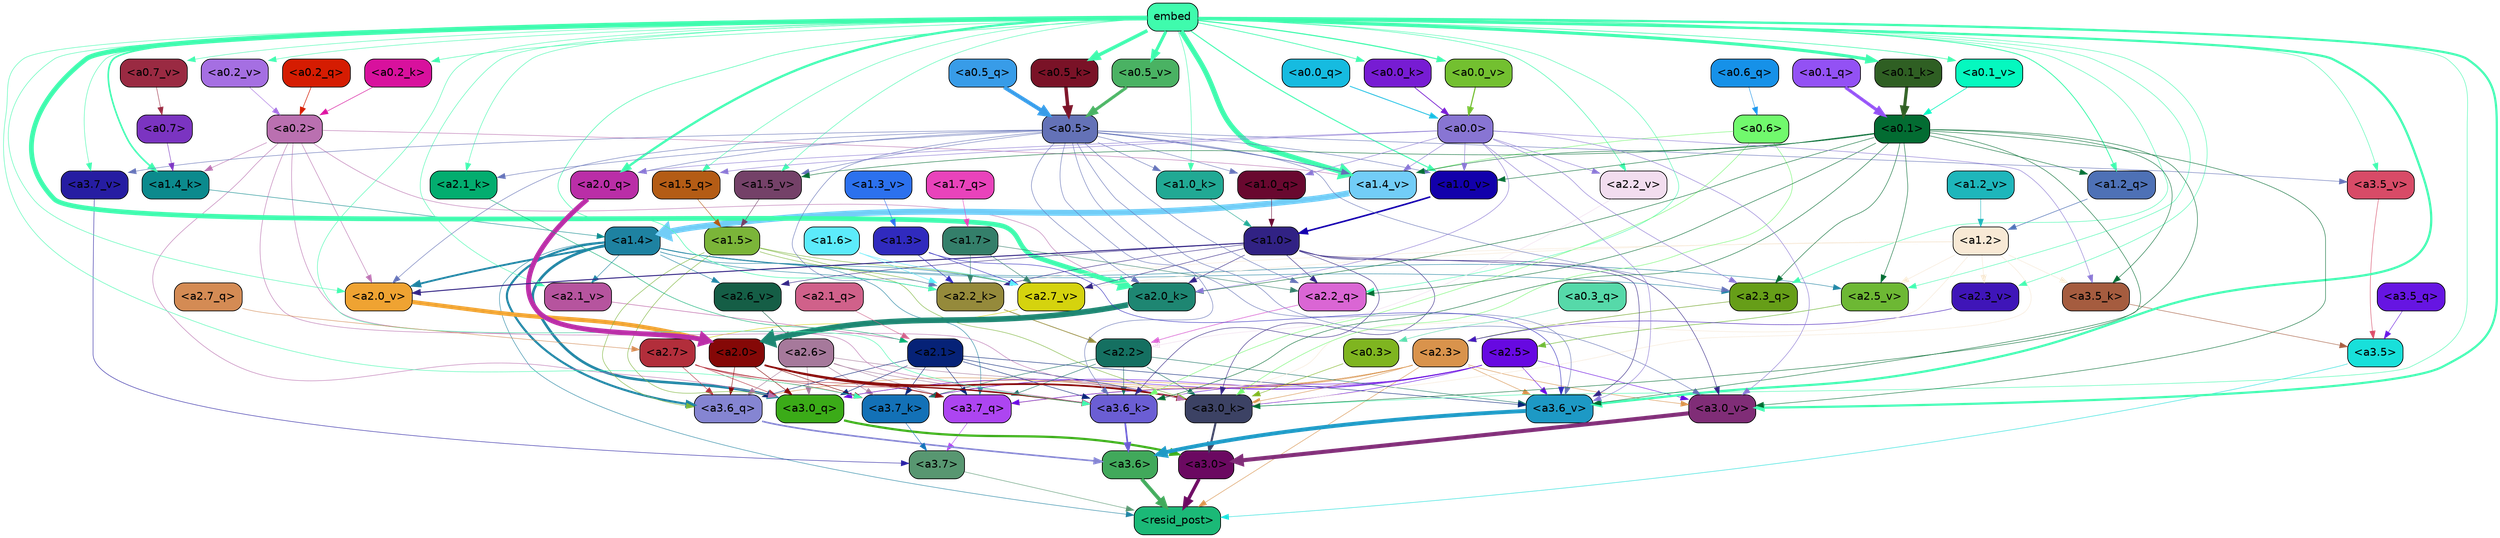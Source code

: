 strict digraph "" {
	graph [bgcolor=transparent,
		layout=dot,
		overlap=false,
		splines=true
	];
	"<a3.7>"	[color=black,
		fillcolor="#589771",
		fontname=Helvetica,
		shape=box,
		style="filled, rounded"];
	"<resid_post>"	[color=black,
		fillcolor="#1bb977",
		fontname=Helvetica,
		shape=box,
		style="filled, rounded"];
	"<a3.7>" -> "<resid_post>"	[color="#589771",
		penwidth=0.6];
	"<a3.6>"	[color=black,
		fillcolor="#41a95b",
		fontname=Helvetica,
		shape=box,
		style="filled, rounded"];
	"<a3.6>" -> "<resid_post>"	[color="#41a95b",
		penwidth=4.646730065345764];
	"<a3.5>"	[color=black,
		fillcolor="#18e0da",
		fontname=Helvetica,
		shape=box,
		style="filled, rounded"];
	"<a3.5>" -> "<resid_post>"	[color="#18e0da",
		penwidth=0.6];
	"<a3.0>"	[color=black,
		fillcolor="#6b0961",
		fontname=Helvetica,
		shape=box,
		style="filled, rounded"];
	"<a3.0>" -> "<resid_post>"	[color="#6b0961",
		penwidth=4.323132634162903];
	"<a2.3>"	[color=black,
		fillcolor="#d9934c",
		fontname=Helvetica,
		shape=box,
		style="filled, rounded"];
	"<a2.3>" -> "<resid_post>"	[color="#d9934c",
		penwidth=0.6];
	"<a3.7_q>"	[color=black,
		fillcolor="#ad45f1",
		fontname=Helvetica,
		shape=box,
		style="filled, rounded"];
	"<a2.3>" -> "<a3.7_q>"	[color="#d9934c",
		penwidth=0.6];
	"<a3.6_q>"	[color=black,
		fillcolor="#8585d2",
		fontname=Helvetica,
		shape=box,
		style="filled, rounded"];
	"<a2.3>" -> "<a3.6_q>"	[color="#d9934c",
		penwidth=0.6];
	"<a3.0_q>"	[color=black,
		fillcolor="#3bab18",
		fontname=Helvetica,
		shape=box,
		style="filled, rounded"];
	"<a2.3>" -> "<a3.0_q>"	[color="#d9934c",
		penwidth=0.6];
	"<a3.7_k>"	[color=black,
		fillcolor="#1371b7",
		fontname=Helvetica,
		shape=box,
		style="filled, rounded"];
	"<a2.3>" -> "<a3.7_k>"	[color="#d9934c",
		penwidth=0.6];
	"<a3.0_k>"	[color=black,
		fillcolor="#3c4264",
		fontname=Helvetica,
		shape=box,
		style="filled, rounded"];
	"<a2.3>" -> "<a3.0_k>"	[color="#d9934c",
		penwidth=0.6];
	"<a3.6_v>"	[color=black,
		fillcolor="#1d99c5",
		fontname=Helvetica,
		shape=box,
		style="filled, rounded"];
	"<a2.3>" -> "<a3.6_v>"	[color="#d9934c",
		penwidth=0.6];
	"<a3.0_v>"	[color=black,
		fillcolor="#802d77",
		fontname=Helvetica,
		shape=box,
		style="filled, rounded"];
	"<a2.3>" -> "<a3.0_v>"	[color="#d9934c",
		penwidth=0.6];
	"<a1.4>"	[color=black,
		fillcolor="#1e82a1",
		fontname=Helvetica,
		shape=box,
		style="filled, rounded"];
	"<a1.4>" -> "<resid_post>"	[color="#1e82a1",
		penwidth=0.6];
	"<a1.4>" -> "<a3.7_q>"	[color="#1e82a1",
		penwidth=0.6];
	"<a1.4>" -> "<a3.6_q>"	[color="#1e82a1",
		penwidth=2.700703263282776];
	"<a1.4>" -> "<a3.0_q>"	[color="#1e82a1",
		penwidth=3.34255850315094];
	"<a2.3_q>"	[color=black,
		fillcolor="#669e18",
		fontname=Helvetica,
		shape=box,
		style="filled, rounded"];
	"<a1.4>" -> "<a2.3_q>"	[color="#1e82a1",
		penwidth=0.6];
	"<a2.2_k>"	[color=black,
		fillcolor="#958a3b",
		fontname=Helvetica,
		shape=box,
		style="filled, rounded"];
	"<a1.4>" -> "<a2.2_k>"	[color="#1e82a1",
		penwidth=0.6];
	"<a2.7_v>"	[color=black,
		fillcolor="#d5d30e",
		fontname=Helvetica,
		shape=box,
		style="filled, rounded"];
	"<a1.4>" -> "<a2.7_v>"	[color="#1e82a1",
		penwidth=0.6];
	"<a2.6_v>"	[color=black,
		fillcolor="#155e46",
		fontname=Helvetica,
		shape=box,
		style="filled, rounded"];
	"<a1.4>" -> "<a2.6_v>"	[color="#1e82a1",
		penwidth=0.6];
	"<a2.5_v>"	[color=black,
		fillcolor="#6db834",
		fontname=Helvetica,
		shape=box,
		style="filled, rounded"];
	"<a1.4>" -> "<a2.5_v>"	[color="#1e82a1",
		penwidth=0.6];
	"<a2.1_v>"	[color=black,
		fillcolor="#b6549e",
		fontname=Helvetica,
		shape=box,
		style="filled, rounded"];
	"<a1.4>" -> "<a2.1_v>"	[color="#1e82a1",
		penwidth=0.6];
	"<a2.0_v>"	[color=black,
		fillcolor="#efa332",
		fontname=Helvetica,
		shape=box,
		style="filled, rounded"];
	"<a1.4>" -> "<a2.0_v>"	[color="#1e82a1",
		penwidth=2.387977123260498];
	"<a3.7_q>" -> "<a3.7>"	[color="#ad45f1",
		penwidth=0.6];
	"<a3.6_q>" -> "<a3.6>"	[color="#8585d2",
		penwidth=2.03758105635643];
	"<a3.5_q>"	[color=black,
		fillcolor="#6615e2",
		fontname=Helvetica,
		shape=box,
		style="filled, rounded"];
	"<a3.5_q>" -> "<a3.5>"	[color="#6615e2",
		penwidth=0.6];
	"<a3.0_q>" -> "<a3.0>"	[color="#3bab18",
		penwidth=2.8638100624084473];
	"<a3.7_k>" -> "<a3.7>"	[color="#1371b7",
		penwidth=0.6];
	"<a3.6_k>"	[color=black,
		fillcolor="#6b5ed4",
		fontname=Helvetica,
		shape=box,
		style="filled, rounded"];
	"<a3.6_k>" -> "<a3.6>"	[color="#6b5ed4",
		penwidth=2.174198240041733];
	"<a3.5_k>"	[color=black,
		fillcolor="#a55c3f",
		fontname=Helvetica,
		shape=box,
		style="filled, rounded"];
	"<a3.5_k>" -> "<a3.5>"	[color="#a55c3f",
		penwidth=0.6];
	"<a3.0_k>" -> "<a3.0>"	[color="#3c4264",
		penwidth=2.6274144649505615];
	"<a3.7_v>"	[color=black,
		fillcolor="#261da2",
		fontname=Helvetica,
		shape=box,
		style="filled, rounded"];
	"<a3.7_v>" -> "<a3.7>"	[color="#261da2",
		penwidth=0.6];
	"<a3.6_v>" -> "<a3.6>"	[color="#1d99c5",
		penwidth=5.002329230308533];
	"<a3.5_v>"	[color=black,
		fillcolor="#d84b67",
		fontname=Helvetica,
		shape=box,
		style="filled, rounded"];
	"<a3.5_v>" -> "<a3.5>"	[color="#d84b67",
		penwidth=0.6];
	"<a3.0_v>" -> "<a3.0>"	[color="#802d77",
		penwidth=5.188832879066467];
	"<a2.7>"	[color=black,
		fillcolor="#b22e3b",
		fontname=Helvetica,
		shape=box,
		style="filled, rounded"];
	"<a2.7>" -> "<a3.7_q>"	[color="#b22e3b",
		penwidth=0.6];
	"<a2.7>" -> "<a3.6_q>"	[color="#b22e3b",
		penwidth=0.6];
	"<a2.7>" -> "<a3.0_q>"	[color="#b22e3b",
		penwidth=0.6];
	"<a2.7>" -> "<a3.7_k>"	[color="#b22e3b",
		penwidth=0.6];
	"<a2.7>" -> "<a3.0_k>"	[color="#b22e3b",
		penwidth=0.6];
	"<a2.6>"	[color=black,
		fillcolor="#a6799b",
		fontname=Helvetica,
		shape=box,
		style="filled, rounded"];
	"<a2.6>" -> "<a3.7_q>"	[color="#a6799b",
		penwidth=0.6];
	"<a2.6>" -> "<a3.6_q>"	[color="#a6799b",
		penwidth=0.6];
	"<a2.6>" -> "<a3.0_q>"	[color="#a6799b",
		penwidth=0.6];
	"<a2.6>" -> "<a3.7_k>"	[color="#a6799b",
		penwidth=0.6];
	"<a2.6>" -> "<a3.6_k>"	[color="#a6799b",
		penwidth=0.6];
	"<a2.6>" -> "<a3.0_k>"	[color="#a6799b",
		penwidth=0.6];
	"<a2.5>"	[color=black,
		fillcolor="#6709e1",
		fontname=Helvetica,
		shape=box,
		style="filled, rounded"];
	"<a2.5>" -> "<a3.7_q>"	[color="#6709e1",
		penwidth=0.6];
	"<a2.5>" -> "<a3.0_q>"	[color="#6709e1",
		penwidth=0.6];
	"<a2.5>" -> "<a3.7_k>"	[color="#6709e1",
		penwidth=0.6];
	"<a2.5>" -> "<a3.6_k>"	[color="#6709e1",
		penwidth=0.6];
	"<a2.5>" -> "<a3.0_k>"	[color="#6709e1",
		penwidth=0.6];
	"<a2.5>" -> "<a3.6_v>"	[color="#6709e1",
		penwidth=0.6];
	"<a2.5>" -> "<a3.0_v>"	[color="#6709e1",
		penwidth=0.6];
	"<a2.2>"	[color=black,
		fillcolor="#157061",
		fontname=Helvetica,
		shape=box,
		style="filled, rounded"];
	"<a2.2>" -> "<a3.7_q>"	[color="#157061",
		penwidth=0.6];
	"<a2.2>" -> "<a3.7_k>"	[color="#157061",
		penwidth=0.6];
	"<a2.2>" -> "<a3.6_k>"	[color="#157061",
		penwidth=0.6];
	"<a2.2>" -> "<a3.0_k>"	[color="#157061",
		penwidth=0.6];
	"<a2.2>" -> "<a3.6_v>"	[color="#157061",
		penwidth=0.6];
	"<a2.1>"	[color=black,
		fillcolor="#062277",
		fontname=Helvetica,
		shape=box,
		style="filled, rounded"];
	"<a2.1>" -> "<a3.7_q>"	[color="#062277",
		penwidth=0.6];
	"<a2.1>" -> "<a3.6_q>"	[color="#062277",
		penwidth=0.6];
	"<a2.1>" -> "<a3.0_q>"	[color="#062277",
		penwidth=0.6];
	"<a2.1>" -> "<a3.7_k>"	[color="#062277",
		penwidth=0.6];
	"<a2.1>" -> "<a3.6_k>"	[color="#062277",
		penwidth=0.6];
	"<a2.1>" -> "<a3.0_k>"	[color="#062277",
		penwidth=0.6];
	"<a2.1>" -> "<a3.6_v>"	[color="#062277",
		penwidth=0.6];
	"<a2.0>"	[color=black,
		fillcolor="#850807",
		fontname=Helvetica,
		shape=box,
		style="filled, rounded"];
	"<a2.0>" -> "<a3.7_q>"	[color="#850807",
		penwidth=0.6];
	"<a2.0>" -> "<a3.6_q>"	[color="#850807",
		penwidth=0.6];
	"<a2.0>" -> "<a3.0_q>"	[color="#850807",
		penwidth=0.6];
	"<a2.0>" -> "<a3.7_k>"	[color="#850807",
		penwidth=0.6];
	"<a2.0>" -> "<a3.6_k>"	[color="#850807",
		penwidth=1.6454488784074783];
	"<a2.0>" -> "<a3.0_k>"	[color="#850807",
		penwidth=2.2218968719244003];
	"<a1.5>"	[color=black,
		fillcolor="#7bb539",
		fontname=Helvetica,
		shape=box,
		style="filled, rounded"];
	"<a1.5>" -> "<a3.6_q>"	[color="#7bb539",
		penwidth=0.6];
	"<a1.5>" -> "<a3.0_q>"	[color="#7bb539",
		penwidth=0.6];
	"<a1.5>" -> "<a3.0_k>"	[color="#7bb539",
		penwidth=0.6];
	"<a1.5>" -> "<a2.2_k>"	[color="#7bb539",
		penwidth=0.6];
	"<a1.5>" -> "<a2.7_v>"	[color="#7bb539",
		penwidth=0.6];
	"<a0.2>"	[color=black,
		fillcolor="#ba70b0",
		fontname=Helvetica,
		shape=box,
		style="filled, rounded"];
	"<a0.2>" -> "<a3.0_q>"	[color="#ba70b0",
		penwidth=0.6];
	"<a0.2>" -> "<a3.6_k>"	[color="#ba70b0",
		penwidth=0.6];
	"<a0.2>" -> "<a3.0_k>"	[color="#ba70b0",
		penwidth=0.6];
	"<a2.0_k>"	[color=black,
		fillcolor="#1e8672",
		fontname=Helvetica,
		shape=box,
		style="filled, rounded"];
	"<a0.2>" -> "<a2.0_k>"	[color="#ba70b0",
		penwidth=0.6];
	"<a0.2>" -> "<a2.0_v>"	[color="#ba70b0",
		penwidth=0.6];
	"<a1.4_k>"	[color=black,
		fillcolor="#0c8a8d",
		fontname=Helvetica,
		shape=box,
		style="filled, rounded"];
	"<a0.2>" -> "<a1.4_k>"	[color="#ba70b0",
		penwidth=0.6];
	"<a1.4_v>"	[color=black,
		fillcolor="#72cdf7",
		fontname=Helvetica,
		shape=box,
		style="filled, rounded"];
	"<a0.2>" -> "<a1.4_v>"	[color="#ba70b0",
		penwidth=0.6];
	embed	[color=black,
		fillcolor="#3ffbad",
		fontname=Helvetica,
		shape=box,
		style="filled, rounded"];
	embed -> "<a3.7_k>"	[color="#3ffbad",
		penwidth=0.6];
	embed -> "<a3.6_k>"	[color="#3ffbad",
		penwidth=0.6];
	embed -> "<a3.0_k>"	[color="#3ffbad",
		penwidth=0.6];
	embed -> "<a3.7_v>"	[color="#3ffbad",
		penwidth=0.6];
	embed -> "<a3.6_v>"	[color="#3ffbad",
		penwidth=2.8301228284835815];
	embed -> "<a3.5_v>"	[color="#3ffbad",
		penwidth=0.6];
	embed -> "<a3.0_v>"	[color="#3ffbad",
		penwidth=2.7660785913467407];
	embed -> "<a2.3_q>"	[color="#3ffbad",
		penwidth=0.6];
	"<a2.2_q>"	[color=black,
		fillcolor="#da66d4",
		fontname=Helvetica,
		shape=box,
		style="filled, rounded"];
	embed -> "<a2.2_q>"	[color="#3ffbad",
		penwidth=0.6];
	"<a2.0_q>"	[color=black,
		fillcolor="#ba2ea7",
		fontname=Helvetica,
		shape=box,
		style="filled, rounded"];
	embed -> "<a2.0_q>"	[color="#3ffbad",
		penwidth=2.918822765350342];
	embed -> "<a2.2_k>"	[color="#3ffbad",
		penwidth=0.7099294662475586];
	"<a2.1_k>"	[color=black,
		fillcolor="#03ad6f",
		fontname=Helvetica,
		shape=box,
		style="filled, rounded"];
	embed -> "<a2.1_k>"	[color="#3ffbad",
		penwidth=0.6];
	embed -> "<a2.0_k>"	[color="#3ffbad",
		penwidth=6.075345039367676];
	embed -> "<a2.5_v>"	[color="#3ffbad",
		penwidth=0.6];
	"<a2.3_v>"	[color=black,
		fillcolor="#3f15b8",
		fontname=Helvetica,
		shape=box,
		style="filled, rounded"];
	embed -> "<a2.3_v>"	[color="#3ffbad",
		penwidth=0.6];
	"<a2.2_v>"	[color=black,
		fillcolor="#f2ddef",
		fontname=Helvetica,
		shape=box,
		style="filled, rounded"];
	embed -> "<a2.2_v>"	[color="#3ffbad",
		penwidth=0.6909599304199219];
	embed -> "<a2.1_v>"	[color="#3ffbad",
		penwidth=0.6];
	embed -> "<a2.0_v>"	[color="#3ffbad",
		penwidth=0.6];
	"<a1.5_q>"	[color=black,
		fillcolor="#b45c15",
		fontname=Helvetica,
		shape=box,
		style="filled, rounded"];
	embed -> "<a1.5_q>"	[color="#3ffbad",
		penwidth=0.6];
	"<a1.2_q>"	[color=black,
		fillcolor="#4e71b6",
		fontname=Helvetica,
		shape=box,
		style="filled, rounded"];
	embed -> "<a1.2_q>"	[color="#3ffbad",
		penwidth=1.1075286865234375];
	embed -> "<a1.4_k>"	[color="#3ffbad",
		penwidth=2.043105125427246];
	"<a1.0_k>"	[color=black,
		fillcolor="#21a994",
		fontname=Helvetica,
		shape=box,
		style="filled, rounded"];
	embed -> "<a1.0_k>"	[color="#3ffbad",
		penwidth=0.6];
	"<a1.5_v>"	[color=black,
		fillcolor="#744168",
		fontname=Helvetica,
		shape=box,
		style="filled, rounded"];
	embed -> "<a1.5_v>"	[color="#3ffbad",
		penwidth=0.6];
	embed -> "<a1.4_v>"	[color="#3ffbad",
		penwidth=6.46385931968689];
	"<a1.0_v>"	[color=black,
		fillcolor="#1200ab",
		fontname=Helvetica,
		shape=box,
		style="filled, rounded"];
	embed -> "<a1.0_v>"	[color="#3ffbad",
		penwidth=1.273291826248169];
	"<a0.5_k>"	[color=black,
		fillcolor="#7a1227",
		fontname=Helvetica,
		shape=box,
		style="filled, rounded"];
	embed -> "<a0.5_k>"	[color="#3ffbad",
		penwidth=4.426396369934082];
	"<a0.2_k>"	[color=black,
		fillcolor="#d8119d",
		fontname=Helvetica,
		shape=box,
		style="filled, rounded"];
	embed -> "<a0.2_k>"	[color="#3ffbad",
		penwidth=0.6546797752380371];
	"<a0.1_k>"	[color=black,
		fillcolor="#2f5f23",
		fontname=Helvetica,
		shape=box,
		style="filled, rounded"];
	embed -> "<a0.1_k>"	[color="#3ffbad",
		penwidth=3.930372714996338];
	"<a0.0_k>"	[color=black,
		fillcolor="#771cd3",
		fontname=Helvetica,
		shape=box,
		style="filled, rounded"];
	embed -> "<a0.0_k>"	[color="#3ffbad",
		penwidth=0.9408226013183594];
	"<a0.7_v>"	[color=black,
		fillcolor="#9a2a42",
		fontname=Helvetica,
		shape=box,
		style="filled, rounded"];
	embed -> "<a0.7_v>"	[color="#3ffbad",
		penwidth=0.6];
	"<a0.5_v>"	[color=black,
		fillcolor="#4ab263",
		fontname=Helvetica,
		shape=box,
		style="filled, rounded"];
	embed -> "<a0.5_v>"	[color="#3ffbad",
		penwidth=3.920696496963501];
	"<a0.2_v>"	[color=black,
		fillcolor="#a56fe2",
		fontname=Helvetica,
		shape=box,
		style="filled, rounded"];
	embed -> "<a0.2_v>"	[color="#3ffbad",
		penwidth=0.6];
	"<a0.1_v>"	[color=black,
		fillcolor="#05f8bf",
		fontname=Helvetica,
		shape=box,
		style="filled, rounded"];
	embed -> "<a0.1_v>"	[color="#3ffbad",
		penwidth=0.8145098686218262];
	"<a0.0_v>"	[color=black,
		fillcolor="#73c030",
		fontname=Helvetica,
		shape=box,
		style="filled, rounded"];
	embed -> "<a0.0_v>"	[color="#3ffbad",
		penwidth=1.426530361175537];
	"<a1.2>"	[color=black,
		fillcolor="#f8e9d5",
		fontname=Helvetica,
		shape=box,
		style="filled, rounded"];
	"<a1.2>" -> "<a3.6_k>"	[color="#f8e9d5",
		penwidth=0.6];
	"<a1.2>" -> "<a3.5_k>"	[color="#f8e9d5",
		penwidth=0.6];
	"<a1.2>" -> "<a3.0_k>"	[color="#f8e9d5",
		penwidth=0.6];
	"<a1.2>" -> "<a2.2_k>"	[color="#f8e9d5",
		penwidth=0.6];
	"<a1.2>" -> "<a2.7_v>"	[color="#f8e9d5",
		penwidth=0.6];
	"<a1.2>" -> "<a2.5_v>"	[color="#f8e9d5",
		penwidth=0.6];
	"<a1.2>" -> "<a2.3_v>"	[color="#f8e9d5",
		penwidth=0.6];
	"<a1.0>"	[color=black,
		fillcolor="#312284",
		fontname=Helvetica,
		shape=box,
		style="filled, rounded"];
	"<a1.0>" -> "<a3.6_k>"	[color="#312284",
		penwidth=0.6];
	"<a1.0>" -> "<a3.0_k>"	[color="#312284",
		penwidth=0.6];
	"<a1.0>" -> "<a3.6_v>"	[color="#312284",
		penwidth=0.6];
	"<a1.0>" -> "<a3.0_v>"	[color="#312284",
		penwidth=0.6];
	"<a1.0>" -> "<a2.2_q>"	[color="#312284",
		penwidth=0.6];
	"<a1.0>" -> "<a2.2_k>"	[color="#312284",
		penwidth=0.6];
	"<a1.0>" -> "<a2.0_k>"	[color="#312284",
		penwidth=0.6];
	"<a1.0>" -> "<a2.7_v>"	[color="#312284",
		penwidth=0.6];
	"<a1.0>" -> "<a2.6_v>"	[color="#312284",
		penwidth=0.6];
	"<a1.0>" -> "<a2.0_v>"	[color="#312284",
		penwidth=1.2435333728790283];
	"<a0.6>"	[color=black,
		fillcolor="#71f96d",
		fontname=Helvetica,
		shape=box,
		style="filled, rounded"];
	"<a0.6>" -> "<a3.6_k>"	[color="#71f96d",
		penwidth=0.6];
	"<a0.6>" -> "<a3.0_k>"	[color="#71f96d",
		penwidth=0.6];
	"<a0.6>" -> "<a1.4_v>"	[color="#71f96d",
		penwidth=0.6];
	"<a0.5>"	[color=black,
		fillcolor="#6472b7",
		fontname=Helvetica,
		shape=box,
		style="filled, rounded"];
	"<a0.5>" -> "<a3.6_k>"	[color="#6472b7",
		penwidth=0.6];
	"<a0.5>" -> "<a3.7_v>"	[color="#6472b7",
		penwidth=0.6];
	"<a0.5>" -> "<a3.6_v>"	[color="#6472b7",
		penwidth=0.6];
	"<a0.5>" -> "<a3.5_v>"	[color="#6472b7",
		penwidth=0.6];
	"<a0.5>" -> "<a3.0_v>"	[color="#6472b7",
		penwidth=0.6124261617660522];
	"<a0.5>" -> "<a2.3_q>"	[color="#6472b7",
		penwidth=0.6];
	"<a0.5>" -> "<a2.2_q>"	[color="#6472b7",
		penwidth=0.6];
	"<a0.5>" -> "<a2.0_q>"	[color="#6472b7",
		penwidth=0.6];
	"<a0.5>" -> "<a2.2_k>"	[color="#6472b7",
		penwidth=0.6];
	"<a0.5>" -> "<a2.1_k>"	[color="#6472b7",
		penwidth=0.6];
	"<a0.5>" -> "<a2.0_k>"	[color="#6472b7",
		penwidth=0.6112704277038574];
	"<a0.5>" -> "<a2.0_v>"	[color="#6472b7",
		penwidth=0.6];
	"<a1.0_q>"	[color=black,
		fillcolor="#69082f",
		fontname=Helvetica,
		shape=box,
		style="filled, rounded"];
	"<a0.5>" -> "<a1.0_q>"	[color="#6472b7",
		penwidth=0.6];
	"<a0.5>" -> "<a1.0_k>"	[color="#6472b7",
		penwidth=0.6];
	"<a0.5>" -> "<a1.5_v>"	[color="#6472b7",
		penwidth=0.6];
	"<a0.5>" -> "<a1.4_v>"	[color="#6472b7",
		penwidth=0.9145197868347168];
	"<a0.5>" -> "<a1.0_v>"	[color="#6472b7",
		penwidth=0.6];
	"<a0.1>"	[color=black,
		fillcolor="#036c32",
		fontname=Helvetica,
		shape=box,
		style="filled, rounded"];
	"<a0.1>" -> "<a3.6_k>"	[color="#036c32",
		penwidth=0.6];
	"<a0.1>" -> "<a3.5_k>"	[color="#036c32",
		penwidth=0.6];
	"<a0.1>" -> "<a3.0_k>"	[color="#036c32",
		penwidth=0.6];
	"<a0.1>" -> "<a3.6_v>"	[color="#036c32",
		penwidth=0.6];
	"<a0.1>" -> "<a3.0_v>"	[color="#036c32",
		penwidth=0.6];
	"<a0.1>" -> "<a2.3_q>"	[color="#036c32",
		penwidth=0.6];
	"<a0.1>" -> "<a2.2_q>"	[color="#036c32",
		penwidth=0.6];
	"<a0.1>" -> "<a2.0_k>"	[color="#036c32",
		penwidth=0.6];
	"<a0.1>" -> "<a2.5_v>"	[color="#036c32",
		penwidth=0.6];
	"<a0.1>" -> "<a1.2_q>"	[color="#036c32",
		penwidth=0.6];
	"<a0.1>" -> "<a1.5_v>"	[color="#036c32",
		penwidth=0.6];
	"<a0.1>" -> "<a1.4_v>"	[color="#036c32",
		penwidth=0.6];
	"<a0.1>" -> "<a1.0_v>"	[color="#036c32",
		penwidth=0.6];
	"<a0.0>"	[color=black,
		fillcolor="#8875d3",
		fontname=Helvetica,
		shape=box,
		style="filled, rounded"];
	"<a0.0>" -> "<a3.5_k>"	[color="#8875d3",
		penwidth=0.6];
	"<a0.0>" -> "<a3.6_v>"	[color="#8875d3",
		penwidth=0.6];
	"<a0.0>" -> "<a3.0_v>"	[color="#8875d3",
		penwidth=0.6];
	"<a0.0>" -> "<a2.3_q>"	[color="#8875d3",
		penwidth=0.6];
	"<a0.0>" -> "<a2.0_q>"	[color="#8875d3",
		penwidth=0.6];
	"<a0.0>" -> "<a2.0_k>"	[color="#8875d3",
		penwidth=0.6];
	"<a0.0>" -> "<a2.2_v>"	[color="#8875d3",
		penwidth=0.6];
	"<a0.0>" -> "<a1.5_q>"	[color="#8875d3",
		penwidth=0.6];
	"<a0.0>" -> "<a1.0_q>"	[color="#8875d3",
		penwidth=0.6];
	"<a0.0>" -> "<a1.4_v>"	[color="#8875d3",
		penwidth=0.6];
	"<a0.0>" -> "<a1.0_v>"	[color="#8875d3",
		penwidth=0.6];
	"<a0.3>"	[color=black,
		fillcolor="#7fb520",
		fontname=Helvetica,
		shape=box,
		style="filled, rounded"];
	"<a0.3>" -> "<a3.0_k>"	[color="#7fb520",
		penwidth=0.6];
	"<a1.3>"	[color=black,
		fillcolor="#302abe",
		fontname=Helvetica,
		shape=box,
		style="filled, rounded"];
	"<a1.3>" -> "<a3.6_v>"	[color="#302abe",
		penwidth=0.6];
	"<a1.3>" -> "<a2.2_k>"	[color="#302abe",
		penwidth=0.6];
	"<a1.3>" -> "<a2.7_v>"	[color="#302abe",
		penwidth=0.6];
	"<a2.7_q>"	[color=black,
		fillcolor="#d48b54",
		fontname=Helvetica,
		shape=box,
		style="filled, rounded"];
	"<a2.7_q>" -> "<a2.7>"	[color="#d48b54",
		penwidth=0.6];
	"<a2.3_q>" -> "<a2.3>"	[color="#669e18",
		penwidth=0.6];
	"<a2.2_q>" -> "<a2.2>"	[color="#da66d4",
		penwidth=0.8114519119262695];
	"<a2.1_q>"	[color=black,
		fillcolor="#d0618a",
		fontname=Helvetica,
		shape=box,
		style="filled, rounded"];
	"<a2.1_q>" -> "<a2.1>"	[color="#d0618a",
		penwidth=0.6];
	"<a2.0_q>" -> "<a2.0>"	[color="#ba2ea7",
		penwidth=6.2323237657547];
	"<a2.2_k>" -> "<a2.2>"	[color="#958a3b",
		penwidth=0.9331893920898438];
	"<a2.1_k>" -> "<a2.1>"	[color="#03ad6f",
		penwidth=0.6];
	"<a2.0_k>" -> "<a2.0>"	[color="#1e8672",
		penwidth=7.158664226531982];
	"<a2.7_v>" -> "<a2.7>"	[color="#d5d30e",
		penwidth=0.6];
	"<a2.6_v>" -> "<a2.6>"	[color="#155e46",
		penwidth=0.6];
	"<a2.5_v>" -> "<a2.5>"	[color="#6db834",
		penwidth=0.6657319068908691];
	"<a2.3_v>" -> "<a2.3>"	[color="#3f15b8",
		penwidth=0.6];
	"<a2.2_v>" -> "<a2.2>"	[color="#f2ddef",
		penwidth=0.6];
	"<a2.1_v>" -> "<a2.1>"	[color="#b6549e",
		penwidth=0.6];
	"<a2.0_v>" -> "<a2.0>"	[color="#efa332",
		penwidth=5.380099236965179];
	"<a1.7>"	[color=black,
		fillcolor="#347f6a",
		fontname=Helvetica,
		shape=box,
		style="filled, rounded"];
	"<a1.7>" -> "<a2.2_q>"	[color="#347f6a",
		penwidth=0.6];
	"<a1.7>" -> "<a2.2_k>"	[color="#347f6a",
		penwidth=0.6];
	"<a1.7>" -> "<a2.7_v>"	[color="#347f6a",
		penwidth=0.6];
	"<a1.6>"	[color=black,
		fillcolor="#5cebfb",
		fontname=Helvetica,
		shape=box,
		style="filled, rounded"];
	"<a1.6>" -> "<a2.2_k>"	[color="#5cebfb",
		penwidth=0.6];
	"<a1.6>" -> "<a2.7_v>"	[color="#5cebfb",
		penwidth=0.6];
	"<a1.7_q>"	[color=black,
		fillcolor="#e943bb",
		fontname=Helvetica,
		shape=box,
		style="filled, rounded"];
	"<a1.7_q>" -> "<a1.7>"	[color="#e943bb",
		penwidth=0.6];
	"<a1.5_q>" -> "<a1.5>"	[color="#b45c15",
		penwidth=0.6];
	"<a1.2_q>" -> "<a1.2>"	[color="#4e71b6",
		penwidth=0.6965713500976562];
	"<a1.0_q>" -> "<a1.0>"	[color="#69082f",
		penwidth=0.6];
	"<a1.4_k>" -> "<a1.4>"	[color="#0c8a8d",
		penwidth=0.6];
	"<a1.0_k>" -> "<a1.0>"	[color="#21a994",
		penwidth=0.6];
	"<a1.5_v>" -> "<a1.5>"	[color="#744168",
		penwidth=0.6];
	"<a1.4_v>" -> "<a1.4>"	[color="#72cdf7",
		penwidth=7.649995803833008];
	"<a1.3_v>"	[color=black,
		fillcolor="#2c71ee",
		fontname=Helvetica,
		shape=box,
		style="filled, rounded"];
	"<a1.3_v>" -> "<a1.3>"	[color="#2c71ee",
		penwidth=0.6];
	"<a1.2_v>"	[color=black,
		fillcolor="#1eb6bb",
		fontname=Helvetica,
		shape=box,
		style="filled, rounded"];
	"<a1.2_v>" -> "<a1.2>"	[color="#1eb6bb",
		penwidth=0.6];
	"<a1.0_v>" -> "<a1.0>"	[color="#1200ab",
		penwidth=2.050852060317993];
	"<a0.7>"	[color=black,
		fillcolor="#7b34c1",
		fontname=Helvetica,
		shape=box,
		style="filled, rounded"];
	"<a0.7>" -> "<a1.4_k>"	[color="#7b34c1",
		penwidth=0.6];
	"<a0.6_q>"	[color=black,
		fillcolor="#1691e8",
		fontname=Helvetica,
		shape=box,
		style="filled, rounded"];
	"<a0.6_q>" -> "<a0.6>"	[color="#1691e8",
		penwidth=0.6];
	"<a0.5_q>"	[color=black,
		fillcolor="#389ce8",
		fontname=Helvetica,
		shape=box,
		style="filled, rounded"];
	"<a0.5_q>" -> "<a0.5>"	[color="#389ce8",
		penwidth=4.9415271282196045];
	"<a0.3_q>"	[color=black,
		fillcolor="#56d9a9",
		fontname=Helvetica,
		shape=box,
		style="filled, rounded"];
	"<a0.3_q>" -> "<a0.3>"	[color="#56d9a9",
		penwidth=0.6];
	"<a0.2_q>"	[color=black,
		fillcolor="#d51c02",
		fontname=Helvetica,
		shape=box,
		style="filled, rounded"];
	"<a0.2_q>" -> "<a0.2>"	[color="#d51c02",
		penwidth=0.7393593788146973];
	"<a0.1_q>"	[color=black,
		fillcolor="#9351f4",
		fontname=Helvetica,
		shape=box,
		style="filled, rounded"];
	"<a0.1_q>" -> "<a0.1>"	[color="#9351f4",
		penwidth=4.0437469482421875];
	"<a0.0_q>"	[color=black,
		fillcolor="#16bbe0",
		fontname=Helvetica,
		shape=box,
		style="filled, rounded"];
	"<a0.0_q>" -> "<a0.0>"	[color="#16bbe0",
		penwidth=1.0526800155639648];
	"<a0.5_k>" -> "<a0.5>"	[color="#7a1227",
		penwidth=4.382697105407715];
	"<a0.2_k>" -> "<a0.2>"	[color="#d8119d",
		penwidth=0.6394491195678711];
	"<a0.1_k>" -> "<a0.1>"	[color="#2f5f23",
		penwidth=3.9428932666778564];
	"<a0.0_k>" -> "<a0.0>"	[color="#771cd3",
		penwidth=0.9280776977539062];
	"<a0.7_v>" -> "<a0.7>"	[color="#9a2a42",
		penwidth=0.6];
	"<a0.5_v>" -> "<a0.5>"	[color="#4ab263",
		penwidth=3.8846328258514404];
	"<a0.2_v>" -> "<a0.2>"	[color="#a56fe2",
		penwidth=0.6];
	"<a0.1_v>" -> "<a0.1>"	[color="#05f8bf",
		penwidth=0.8284716606140137];
	"<a0.0_v>" -> "<a0.0>"	[color="#73c030",
		penwidth=1.44976806640625];
}
